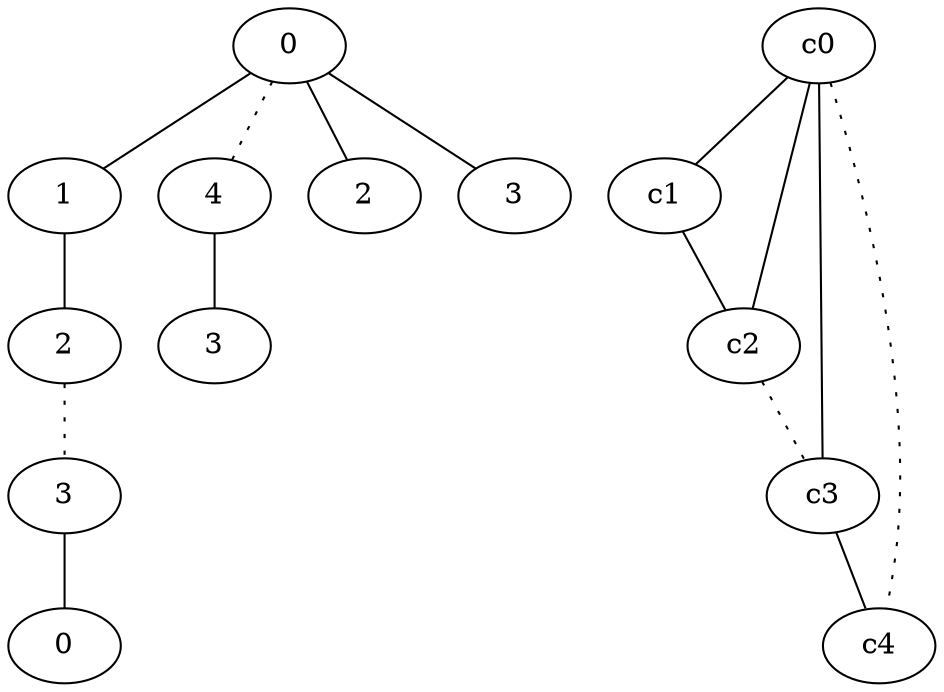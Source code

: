 graph {
a0[label=0];
a1[label=1];
a2[label=2];
a3[label=3];
a4[label=0];
a5[label=4];
a6[label=3];
a7[label=2];
a8[label=3];
a0 -- a1;
a0 -- a5 [style=dotted];
a0 -- a7;
a0 -- a8;
a1 -- a2;
a2 -- a3 [style=dotted];
a3 -- a4;
a5 -- a6;
c0 -- c1;
c0 -- c2;
c0 -- c3;
c0 -- c4 [style=dotted];
c1 -- c2;
c2 -- c3 [style=dotted];
c3 -- c4;
}
